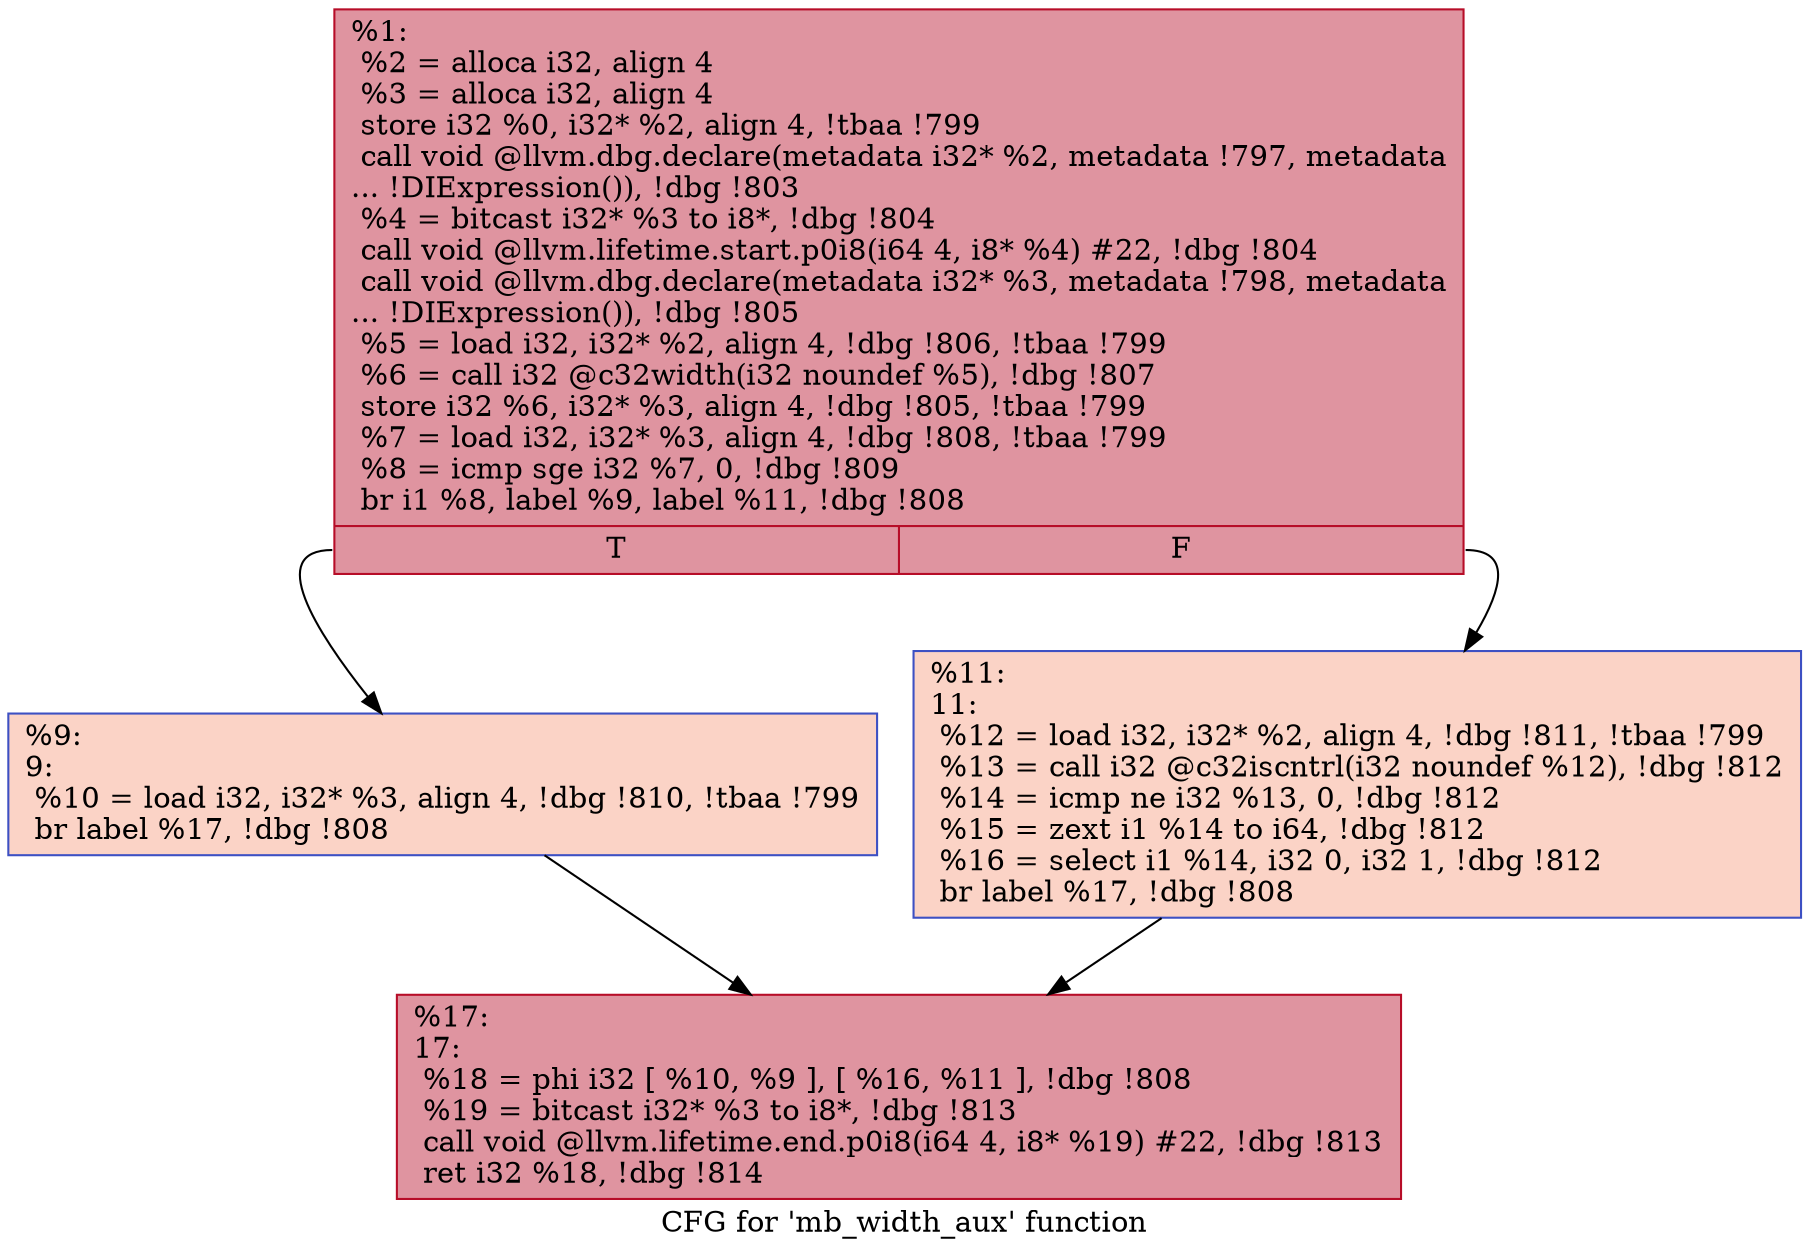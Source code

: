 digraph "CFG for 'mb_width_aux' function" {
	label="CFG for 'mb_width_aux' function";

	Node0x2a430d0 [shape=record,color="#b70d28ff", style=filled, fillcolor="#b70d2870",label="{%1:\l  %2 = alloca i32, align 4\l  %3 = alloca i32, align 4\l  store i32 %0, i32* %2, align 4, !tbaa !799\l  call void @llvm.dbg.declare(metadata i32* %2, metadata !797, metadata\l... !DIExpression()), !dbg !803\l  %4 = bitcast i32* %3 to i8*, !dbg !804\l  call void @llvm.lifetime.start.p0i8(i64 4, i8* %4) #22, !dbg !804\l  call void @llvm.dbg.declare(metadata i32* %3, metadata !798, metadata\l... !DIExpression()), !dbg !805\l  %5 = load i32, i32* %2, align 4, !dbg !806, !tbaa !799\l  %6 = call i32 @c32width(i32 noundef %5), !dbg !807\l  store i32 %6, i32* %3, align 4, !dbg !805, !tbaa !799\l  %7 = load i32, i32* %3, align 4, !dbg !808, !tbaa !799\l  %8 = icmp sge i32 %7, 0, !dbg !809\l  br i1 %8, label %9, label %11, !dbg !808\l|{<s0>T|<s1>F}}"];
	Node0x2a430d0:s0 -> Node0x2a445a0;
	Node0x2a430d0:s1 -> Node0x2a445f0;
	Node0x2a445a0 [shape=record,color="#3d50c3ff", style=filled, fillcolor="#f59c7d70",label="{%9:\l9:                                                \l  %10 = load i32, i32* %3, align 4, !dbg !810, !tbaa !799\l  br label %17, !dbg !808\l}"];
	Node0x2a445a0 -> Node0x2a44640;
	Node0x2a445f0 [shape=record,color="#3d50c3ff", style=filled, fillcolor="#f59c7d70",label="{%11:\l11:                                               \l  %12 = load i32, i32* %2, align 4, !dbg !811, !tbaa !799\l  %13 = call i32 @c32iscntrl(i32 noundef %12), !dbg !812\l  %14 = icmp ne i32 %13, 0, !dbg !812\l  %15 = zext i1 %14 to i64, !dbg !812\l  %16 = select i1 %14, i32 0, i32 1, !dbg !812\l  br label %17, !dbg !808\l}"];
	Node0x2a445f0 -> Node0x2a44640;
	Node0x2a44640 [shape=record,color="#b70d28ff", style=filled, fillcolor="#b70d2870",label="{%17:\l17:                                               \l  %18 = phi i32 [ %10, %9 ], [ %16, %11 ], !dbg !808\l  %19 = bitcast i32* %3 to i8*, !dbg !813\l  call void @llvm.lifetime.end.p0i8(i64 4, i8* %19) #22, !dbg !813\l  ret i32 %18, !dbg !814\l}"];
}
